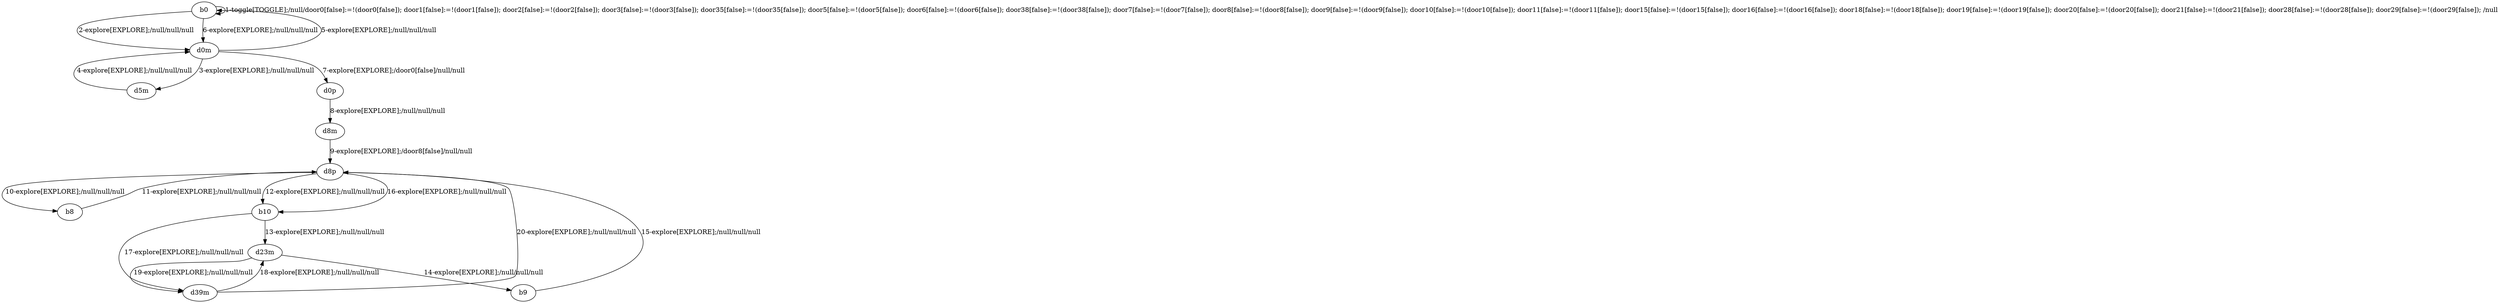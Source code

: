 # Total number of goals covered by this test: 1
# d39m --> d8p

digraph g {
"b0" -> "b0" [label = "1-toggle[TOGGLE];/null/door0[false]:=!(door0[false]); door1[false]:=!(door1[false]); door2[false]:=!(door2[false]); door3[false]:=!(door3[false]); door35[false]:=!(door35[false]); door5[false]:=!(door5[false]); door6[false]:=!(door6[false]); door38[false]:=!(door38[false]); door7[false]:=!(door7[false]); door8[false]:=!(door8[false]); door9[false]:=!(door9[false]); door10[false]:=!(door10[false]); door11[false]:=!(door11[false]); door15[false]:=!(door15[false]); door16[false]:=!(door16[false]); door18[false]:=!(door18[false]); door19[false]:=!(door19[false]); door20[false]:=!(door20[false]); door21[false]:=!(door21[false]); door28[false]:=!(door28[false]); door29[false]:=!(door29[false]); /null"];
"b0" -> "d0m" [label = "2-explore[EXPLORE];/null/null/null"];
"d0m" -> "d5m" [label = "3-explore[EXPLORE];/null/null/null"];
"d5m" -> "d0m" [label = "4-explore[EXPLORE];/null/null/null"];
"d0m" -> "b0" [label = "5-explore[EXPLORE];/null/null/null"];
"b0" -> "d0m" [label = "6-explore[EXPLORE];/null/null/null"];
"d0m" -> "d0p" [label = "7-explore[EXPLORE];/door0[false]/null/null"];
"d0p" -> "d8m" [label = "8-explore[EXPLORE];/null/null/null"];
"d8m" -> "d8p" [label = "9-explore[EXPLORE];/door8[false]/null/null"];
"d8p" -> "b8" [label = "10-explore[EXPLORE];/null/null/null"];
"b8" -> "d8p" [label = "11-explore[EXPLORE];/null/null/null"];
"d8p" -> "b10" [label = "12-explore[EXPLORE];/null/null/null"];
"b10" -> "d23m" [label = "13-explore[EXPLORE];/null/null/null"];
"d23m" -> "b9" [label = "14-explore[EXPLORE];/null/null/null"];
"b9" -> "d8p" [label = "15-explore[EXPLORE];/null/null/null"];
"d8p" -> "b10" [label = "16-explore[EXPLORE];/null/null/null"];
"b10" -> "d39m" [label = "17-explore[EXPLORE];/null/null/null"];
"d39m" -> "d23m" [label = "18-explore[EXPLORE];/null/null/null"];
"d23m" -> "d39m" [label = "19-explore[EXPLORE];/null/null/null"];
"d39m" -> "d8p" [label = "20-explore[EXPLORE];/null/null/null"];
}